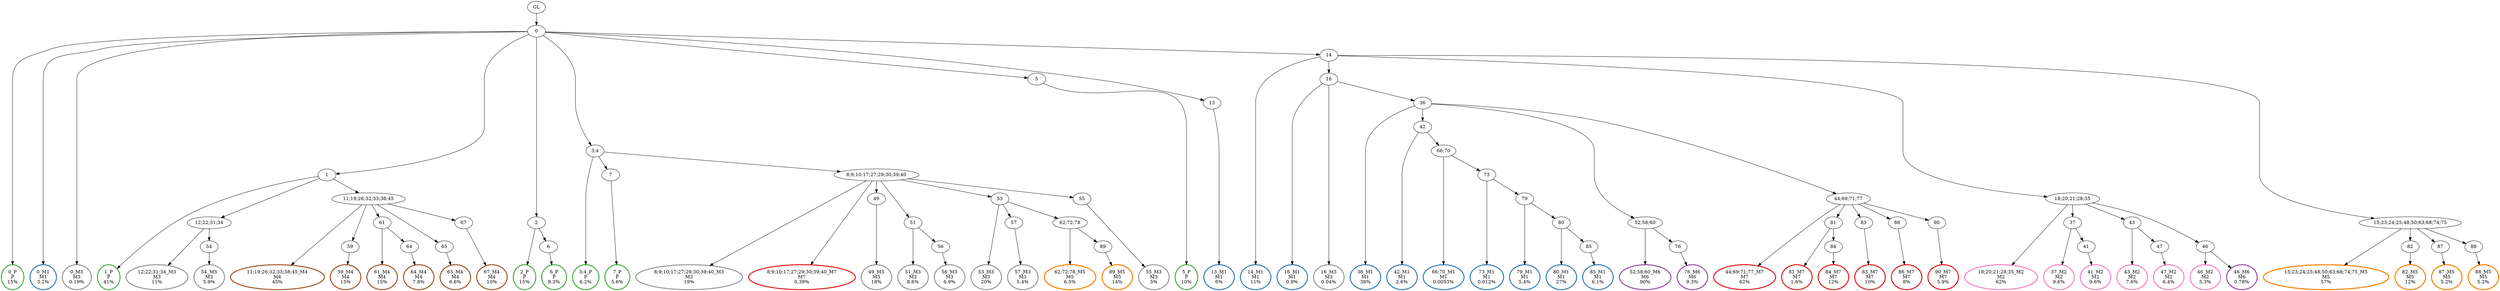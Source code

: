 digraph T {
	{
		rank=same
		107 [penwidth=3,colorscheme=set19,color=3,label="0_P\nP\n15%"]
		105 [penwidth=3,colorscheme=set19,color=3,label="1_P\nP\n41%"]
		103 [penwidth=3,colorscheme=set19,color=3,label="2_P\nP\n15%"]
		101 [penwidth=3,colorscheme=set19,color=3,label="6_P\nP\n8.3%"]
		99 [penwidth=3,colorscheme=set19,color=3,label="3;4_P\nP\n6.2%"]
		97 [penwidth=3,colorscheme=set19,color=3,label="7_P\nP\n5.6%"]
		95 [penwidth=3,colorscheme=set19,color=3,label="5_P\nP\n10%"]
		94 [penwidth=3,colorscheme=set19,color=2,label="0_M1\nM1\n3.2%"]
		92 [penwidth=3,colorscheme=set19,color=2,label="13_M1\nM1\n6%"]
		90 [penwidth=3,colorscheme=set19,color=2,label="14_M1\nM1\n11%"]
		88 [penwidth=3,colorscheme=set19,color=2,label="16_M1\nM1\n0.9%"]
		86 [penwidth=3,colorscheme=set19,color=2,label="36_M1\nM1\n38%"]
		84 [penwidth=3,colorscheme=set19,color=2,label="42_M1\nM1\n2.6%"]
		82 [penwidth=3,colorscheme=set19,color=2,label="66;70_M1\nM1\n0.0053%"]
		80 [penwidth=3,colorscheme=set19,color=2,label="73_M1\nM1\n0.012%"]
		78 [penwidth=3,colorscheme=set19,color=2,label="79_M1\nM1\n5.4%"]
		76 [penwidth=3,colorscheme=set19,color=2,label="80_M1\nM1\n27%"]
		74 [penwidth=3,colorscheme=set19,color=2,label="85_M1\nM1\n6.1%"]
		72 [penwidth=3,colorscheme=set19,color=8,label="18;20;21;28;35_M2\nM2\n62%"]
		70 [penwidth=3,colorscheme=set19,color=8,label="37_M2\nM2\n9.6%"]
		68 [penwidth=3,colorscheme=set19,color=8,label="41_M2\nM2\n9.6%"]
		66 [penwidth=3,colorscheme=set19,color=8,label="43_M2\nM2\n7.6%"]
		64 [penwidth=3,colorscheme=set19,color=8,label="47_M2\nM2\n6.4%"]
		62 [penwidth=3,colorscheme=set19,color=8,label="46_M2\nM2\n5.3%"]
		61 [penwidth=3,colorscheme=set19,color=9,label="0_M3\nM3\n0.19%"]
		59 [penwidth=3,colorscheme=set19,color=9,label="12;22;31;34_M3\nM3\n11%"]
		57 [penwidth=3,colorscheme=set19,color=9,label="54_M3\nM3\n5.9%"]
		55 [penwidth=3,colorscheme=set19,color=9,label="8;9;10;17;27;29;30;39;40_M3\nM3\n19%"]
		53 [penwidth=3,colorscheme=set19,color=9,label="49_M3\nM3\n18%"]
		51 [penwidth=3,colorscheme=set19,color=9,label="51_M3\nM3\n8.6%"]
		49 [penwidth=3,colorscheme=set19,color=9,label="56_M3\nM3\n6.9%"]
		47 [penwidth=3,colorscheme=set19,color=9,label="53_M3\nM3\n20%"]
		45 [penwidth=3,colorscheme=set19,color=9,label="57_M3\nM3\n5.4%"]
		43 [penwidth=3,colorscheme=set19,color=9,label="55_M3\nM3\n5%"]
		42 [penwidth=3,colorscheme=set19,color=9,label="16_M3\nM3\n0.04%"]
		40 [penwidth=3,colorscheme=set19,color=7,label="11;19;26;32;33;38;45_M4\nM4\n45%"]
		38 [penwidth=3,colorscheme=set19,color=7,label="59_M4\nM4\n15%"]
		36 [penwidth=3,colorscheme=set19,color=7,label="61_M4\nM4\n15%"]
		34 [penwidth=3,colorscheme=set19,color=7,label="64_M4\nM4\n7.8%"]
		32 [penwidth=3,colorscheme=set19,color=7,label="65_M4\nM4\n6.6%"]
		30 [penwidth=3,colorscheme=set19,color=7,label="67_M4\nM4\n10%"]
		28 [penwidth=3,colorscheme=set19,color=5,label="62;72;78_M5\nM5\n6.5%"]
		26 [penwidth=3,colorscheme=set19,color=5,label="89_M5\nM5\n14%"]
		24 [penwidth=3,colorscheme=set19,color=5,label="15;23;24;25;48;50;63;68;74;75_M5\nM5\n57%"]
		22 [penwidth=3,colorscheme=set19,color=5,label="82_M5\nM5\n12%"]
		20 [penwidth=3,colorscheme=set19,color=5,label="87_M5\nM5\n5.2%"]
		18 [penwidth=3,colorscheme=set19,color=5,label="88_M5\nM5\n5.2%"]
		16 [penwidth=3,colorscheme=set19,color=4,label="52;58;60_M6\nM6\n90%"]
		14 [penwidth=3,colorscheme=set19,color=4,label="76_M6\nM6\n9.3%"]
		13 [penwidth=3,colorscheme=set19,color=4,label="46_M6\nM6\n0.78%"]
		12 [penwidth=3,colorscheme=set19,color=1,label="8;9;10;17;27;29;30;39;40_M7\nM7\n0.39%"]
		10 [penwidth=3,colorscheme=set19,color=1,label="44;69;71;77_M7\nM7\n62%"]
		8 [penwidth=3,colorscheme=set19,color=1,label="81_M7\nM7\n1.6%"]
		6 [penwidth=3,colorscheme=set19,color=1,label="84_M7\nM7\n12%"]
		4 [penwidth=3,colorscheme=set19,color=1,label="83_M7\nM7\n10%"]
		2 [penwidth=3,colorscheme=set19,color=1,label="86_M7\nM7\n8%"]
		0 [penwidth=3,colorscheme=set19,color=1,label="90_M7\nM7\n5.9%"]
	}
	109 [label="GL"]
	108 [label="0"]
	106 [label="1"]
	104 [label="2"]
	102 [label="6"]
	100 [label="3;4"]
	98 [label="7"]
	96 [label="5"]
	93 [label="13"]
	91 [label="14"]
	89 [label="16"]
	87 [label="36"]
	85 [label="42"]
	83 [label="66;70"]
	81 [label="73"]
	79 [label="79"]
	77 [label="80"]
	75 [label="85"]
	73 [label="18;20;21;28;35"]
	71 [label="37"]
	69 [label="41"]
	67 [label="43"]
	65 [label="47"]
	63 [label="46"]
	60 [label="12;22;31;34"]
	58 [label="54"]
	56 [label="8;9;10;17;27;29;30;39;40"]
	54 [label="49"]
	52 [label="51"]
	50 [label="56"]
	48 [label="53"]
	46 [label="57"]
	44 [label="55"]
	41 [label="11;19;26;32;33;38;45"]
	39 [label="59"]
	37 [label="61"]
	35 [label="64"]
	33 [label="65"]
	31 [label="67"]
	29 [label="62;72;78"]
	27 [label="89"]
	25 [label="15;23;24;25;48;50;63;68;74;75"]
	23 [label="82"]
	21 [label="87"]
	19 [label="88"]
	17 [label="52;58;60"]
	15 [label="76"]
	11 [label="44;69;71;77"]
	9 [label="81"]
	7 [label="84"]
	5 [label="83"]
	3 [label="86"]
	1 [label="90"]
	109 -> 108
	108 -> 107
	108 -> 106
	108 -> 104
	108 -> 100
	108 -> 96
	108 -> 94
	108 -> 93
	108 -> 91
	108 -> 61
	106 -> 105
	106 -> 60
	106 -> 41
	104 -> 103
	104 -> 102
	102 -> 101
	100 -> 99
	100 -> 98
	100 -> 56
	98 -> 97
	96 -> 95
	93 -> 92
	91 -> 90
	91 -> 89
	91 -> 73
	91 -> 25
	89 -> 88
	89 -> 87
	89 -> 42
	87 -> 86
	87 -> 85
	87 -> 17
	87 -> 11
	85 -> 84
	85 -> 83
	83 -> 82
	83 -> 81
	81 -> 80
	81 -> 79
	79 -> 78
	79 -> 77
	77 -> 76
	77 -> 75
	75 -> 74
	73 -> 72
	73 -> 71
	73 -> 67
	73 -> 63
	71 -> 70
	71 -> 69
	69 -> 68
	67 -> 66
	67 -> 65
	65 -> 64
	63 -> 62
	63 -> 13
	60 -> 59
	60 -> 58
	58 -> 57
	56 -> 55
	56 -> 54
	56 -> 52
	56 -> 48
	56 -> 44
	56 -> 12
	54 -> 53
	52 -> 51
	52 -> 50
	50 -> 49
	48 -> 47
	48 -> 46
	48 -> 29
	46 -> 45
	44 -> 43
	41 -> 40
	41 -> 39
	41 -> 37
	41 -> 33
	41 -> 31
	39 -> 38
	37 -> 36
	37 -> 35
	35 -> 34
	33 -> 32
	31 -> 30
	29 -> 28
	29 -> 27
	27 -> 26
	25 -> 24
	25 -> 23
	25 -> 21
	25 -> 19
	23 -> 22
	21 -> 20
	19 -> 18
	17 -> 16
	17 -> 15
	15 -> 14
	11 -> 10
	11 -> 9
	11 -> 5
	11 -> 3
	11 -> 1
	9 -> 8
	9 -> 7
	7 -> 6
	5 -> 4
	3 -> 2
	1 -> 0
}
